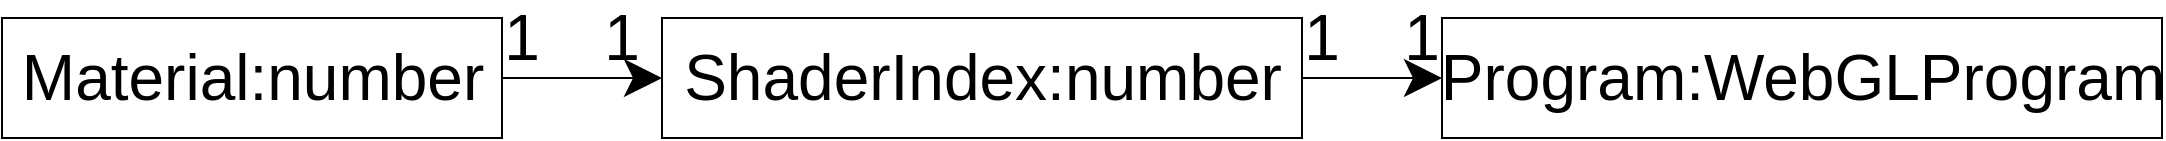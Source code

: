 <mxfile version="14.6.13" type="device"><diagram id="V1tNDzfa56Uibq6ZI0Ro" name="第 1 页"><mxGraphModel dx="2407" dy="1217" grid="1" gridSize="10" guides="1" tooltips="1" connect="1" arrows="1" fold="1" page="1" pageScale="1" pageWidth="827" pageHeight="1169" math="0" shadow="0"><root><mxCell id="0"/><mxCell id="1" parent="0"/><mxCell id="MRbxYbVj1yZDNqBqr4Ms-6" value="" style="edgeStyle=orthogonalEdgeStyle;rounded=0;orthogonalLoop=1;jettySize=auto;html=1;endSize=16;startSize=16;" edge="1" parent="1" source="MRbxYbVj1yZDNqBqr4Ms-2" target="MRbxYbVj1yZDNqBqr4Ms-5"><mxGeometry relative="1" as="geometry"/></mxCell><mxCell id="MRbxYbVj1yZDNqBqr4Ms-2" value="Material:number" style="html=1;fontSize=32;" vertex="1" parent="1"><mxGeometry x="-30" y="370" width="250" height="60" as="geometry"/></mxCell><mxCell id="MRbxYbVj1yZDNqBqr4Ms-8" value="" style="edgeStyle=orthogonalEdgeStyle;rounded=0;orthogonalLoop=1;jettySize=auto;html=1;startSize=16;endSize=16;" edge="1" parent="1" source="MRbxYbVj1yZDNqBqr4Ms-5" target="MRbxYbVj1yZDNqBqr4Ms-7"><mxGeometry relative="1" as="geometry"/></mxCell><mxCell id="MRbxYbVj1yZDNqBqr4Ms-5" value="ShaderIndex:number" style="html=1;fontSize=32;" vertex="1" parent="1"><mxGeometry x="300" y="370" width="320" height="60" as="geometry"/></mxCell><mxCell id="MRbxYbVj1yZDNqBqr4Ms-7" value="Program:WebGLProgram" style="html=1;fontSize=32;" vertex="1" parent="1"><mxGeometry x="690" y="370" width="360" height="60" as="geometry"/></mxCell><mxCell id="MRbxYbVj1yZDNqBqr4Ms-9" value="&lt;font style=&quot;font-size: 32px&quot;&gt;1&lt;/font&gt;" style="text;html=1;strokeColor=none;fillColor=none;align=center;verticalAlign=middle;whiteSpace=wrap;rounded=0;" vertex="1" parent="1"><mxGeometry x="210.0" y="370" width="40" height="20" as="geometry"/></mxCell><mxCell id="MRbxYbVj1yZDNqBqr4Ms-10" value="&lt;font style=&quot;font-size: 32px&quot;&gt;1&lt;/font&gt;" style="text;html=1;strokeColor=none;fillColor=none;align=center;verticalAlign=middle;whiteSpace=wrap;rounded=0;" vertex="1" parent="1"><mxGeometry x="260.0" y="370" width="40" height="20" as="geometry"/></mxCell><mxCell id="MRbxYbVj1yZDNqBqr4Ms-11" value="&lt;font style=&quot;font-size: 32px&quot;&gt;1&lt;/font&gt;" style="text;html=1;strokeColor=none;fillColor=none;align=center;verticalAlign=middle;whiteSpace=wrap;rounded=0;" vertex="1" parent="1"><mxGeometry x="610.0" y="370" width="40" height="20" as="geometry"/></mxCell><mxCell id="MRbxYbVj1yZDNqBqr4Ms-12" value="&lt;font style=&quot;font-size: 32px&quot;&gt;1&lt;/font&gt;" style="text;html=1;strokeColor=none;fillColor=none;align=center;verticalAlign=middle;whiteSpace=wrap;rounded=0;" vertex="1" parent="1"><mxGeometry x="660.0" y="370" width="40" height="20" as="geometry"/></mxCell></root></mxGraphModel></diagram></mxfile>
